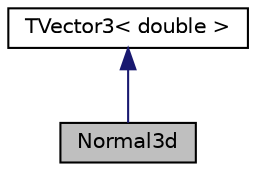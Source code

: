 digraph "Normal3d"
{
 // LATEX_PDF_SIZE
  edge [fontname="Helvetica",fontsize="10",labelfontname="Helvetica",labelfontsize="10"];
  node [fontname="Helvetica",fontsize="10",shape="box"];
  Node1 [label="Normal3d",height=0.2,width=0.4,color="black", fillcolor="grey75", style="filled", fontcolor="black",tooltip="Normal."];
  Node2 -> Node1 [dir="back",color="midnightblue",fontsize="10",style="solid"];
  Node2 [label="TVector3\< double \>",height=0.2,width=0.4,color="black", fillcolor="white", style="filled",URL="$struct_t_vector3.html",tooltip=" "];
}
